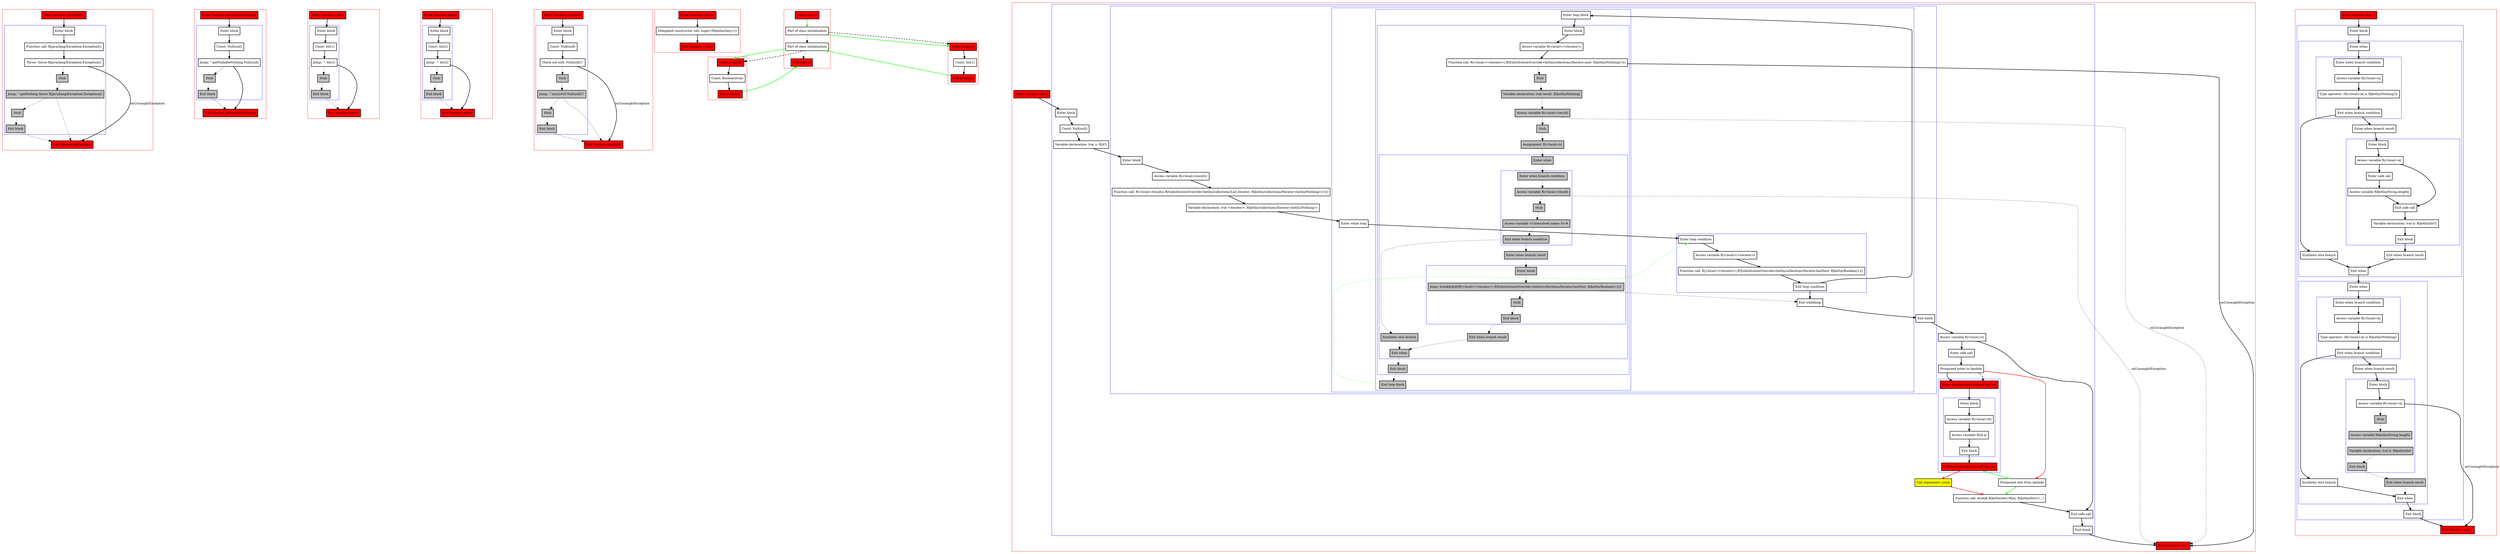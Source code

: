 digraph smartcastToNothing_kt {
    graph [nodesep=3]
    node [shape=box penwidth=2]
    edge [penwidth=2]

    subgraph cluster_0 {
        color=red
        0 [label="Enter function getNothing" style="filled" fillcolor=red];
        subgraph cluster_1 {
            color=blue
            1 [label="Enter block"];
            2 [label="Function call: R|java/lang/Exception.Exception|()"];
            3 [label="Throw: throw R|java/lang/Exception.Exception|()"];
            4 [label="Stub" style="filled" fillcolor=gray];
            5 [label="Jump: ^getNothing throw R|java/lang/Exception.Exception|()" style="filled" fillcolor=gray];
            6 [label="Stub" style="filled" fillcolor=gray];
            7 [label="Exit block" style="filled" fillcolor=gray];
        }
        8 [label="Exit function getNothing" style="filled" fillcolor=red];
    }
    0 -> {1};
    1 -> {2};
    2 -> {3};
    3 -> {8}    [label=onUncaughtException];
    3 -> {4} [style=dotted];
    4 -> {5} [style=dotted];
    5 -> {8 6} [style=dotted];
    6 -> {7} [style=dotted];
    7 -> {8} [style=dotted];

    subgraph cluster_2 {
        color=red
        9 [label="Enter function getNullableNothing" style="filled" fillcolor=red];
        subgraph cluster_3 {
            color=blue
            10 [label="Enter block"];
            11 [label="Const: Null(null)"];
            12 [label="Jump: ^getNullableNothing Null(null)"];
            13 [label="Stub" style="filled" fillcolor=gray];
            14 [label="Exit block" style="filled" fillcolor=gray];
        }
        15 [label="Exit function getNullableNothing" style="filled" fillcolor=red];
    }
    9 -> {10};
    10 -> {11};
    11 -> {12};
    12 -> {15};
    12 -> {13} [style=dotted];
    13 -> {14} [style=dotted];
    14 -> {15} [style=dotted];

    subgraph cluster_4 {
        color=red
        16 [label="Enter function getter" style="filled" fillcolor=red];
        subgraph cluster_5 {
            color=blue
            17 [label="Enter block"];
            18 [label="Const: Int(1)"];
            19 [label="Jump: ^ Int(1)"];
            20 [label="Stub" style="filled" fillcolor=gray];
            21 [label="Exit block" style="filled" fillcolor=gray];
        }
        22 [label="Exit function getter" style="filled" fillcolor=red];
    }
    16 -> {17};
    17 -> {18};
    18 -> {19};
    19 -> {22};
    19 -> {20} [style=dotted];
    20 -> {21} [style=dotted];
    21 -> {22} [style=dotted];

    subgraph cluster_6 {
        color=red
        23 [label="Enter function getter" style="filled" fillcolor=red];
        subgraph cluster_7 {
            color=blue
            24 [label="Enter block"];
            25 [label="Const: Int(2)"];
            26 [label="Jump: ^ Int(2)"];
            27 [label="Stub" style="filled" fillcolor=gray];
            28 [label="Exit block" style="filled" fillcolor=gray];
        }
        29 [label="Exit function getter" style="filled" fillcolor=red];
    }
    23 -> {24};
    24 -> {25};
    25 -> {26};
    26 -> {29};
    26 -> {27} [style=dotted];
    27 -> {28} [style=dotted];
    28 -> {29} [style=dotted];

    subgraph cluster_8 {
        color=red
        30 [label="Enter function myListOf" style="filled" fillcolor=red];
        subgraph cluster_9 {
            color=blue
            31 [label="Enter block"];
            32 [label="Const: Null(null)"];
            33 [label="Check not null: Null(null)!!"];
            34 [label="Stub" style="filled" fillcolor=gray];
            35 [label="Jump: ^myListOf Null(null)!!" style="filled" fillcolor=gray];
            36 [label="Stub" style="filled" fillcolor=gray];
            37 [label="Exit block" style="filled" fillcolor=gray];
        }
        38 [label="Exit function myListOf" style="filled" fillcolor=red];
    }
    30 -> {31};
    31 -> {32};
    32 -> {33};
    33 -> {38}    [label=onUncaughtException];
    33 -> {34} [style=dotted];
    34 -> {35} [style=dotted];
    35 -> {38 36} [style=dotted];
    36 -> {37} [style=dotted];
    37 -> {38} [style=dotted];

    subgraph cluster_10 {
        color=red
        39 [label="Enter function <init>" style="filled" fillcolor=red];
        40 [label="Delegated constructor call: super<R|kotlin/Any|>()"];
        41 [label="Exit function <init>" style="filled" fillcolor=red];
    }
    39 -> {40};
    40 -> {41};

    subgraph cluster_11 {
        color=red
        42 [label="Enter property" style="filled" fillcolor=red];
        43 [label="Const: Int(1)"];
        44 [label="Exit property" style="filled" fillcolor=red];
    }
    42 -> {43};
    43 -> {44};
    44 -> {50} [color=green];

    subgraph cluster_12 {
        color=red
        45 [label="Enter property" style="filled" fillcolor=red];
        46 [label="Const: Boolean(true)"];
        47 [label="Exit property" style="filled" fillcolor=red];
    }
    45 -> {46};
    46 -> {47};
    47 -> {51} [color=green];

    subgraph cluster_13 {
        color=red
        48 [label="Enter class A" style="filled" fillcolor=red];
        49 [label="Part of class initialization"];
        50 [label="Part of class initialization"];
        51 [label="Exit class A" style="filled" fillcolor=red];
    }
    48 -> {49} [color=green];
    49 -> {50} [style=dotted];
    49 -> {42} [color=green];
    49 -> {42} [style=dashed];
    50 -> {51} [style=dotted];
    50 -> {45} [color=green];
    50 -> {45} [style=dashed];

    subgraph cluster_14 {
        color=red
        52 [label="Enter function test_0" style="filled" fillcolor=red];
        subgraph cluster_15 {
            color=blue
            53 [label="Enter block"];
            54 [label="Const: Null(null)"];
            55 [label="Variable declaration: lvar s: R|A?|"];
            subgraph cluster_16 {
                color=blue
                56 [label="Enter block"];
                57 [label="Access variable R|<local>/results|"];
                58 [label="Function call: R|<local>/results|.R|SubstitutionOverride<kotlin/collections/List.iterator: R|kotlin/collections/Iterator<kotlin/Nothing>|>|()"];
                59 [label="Variable declaration: lval <iterator>: R|kotlin/collections/Iterator<kotlin/Nothing>|"];
                subgraph cluster_17 {
                    color=blue
                    60 [label="Enter while loop"];
                    subgraph cluster_18 {
                        color=blue
                        61 [label="Enter loop condition"];
                        62 [label="Access variable R|<local>/<iterator>|"];
                        63 [label="Function call: R|<local>/<iterator>|.R|SubstitutionOverride<kotlin/collections/Iterator.hasNext: R|kotlin/Boolean|>|()"];
                        64 [label="Exit loop condition"];
                    }
                    subgraph cluster_19 {
                        color=blue
                        65 [label="Enter loop block"];
                        subgraph cluster_20 {
                            color=blue
                            66 [label="Enter block"];
                            67 [label="Access variable R|<local>/<iterator>|"];
                            68 [label="Function call: R|<local>/<iterator>|.R|SubstitutionOverride<kotlin/collections/Iterator.next: R|kotlin/Nothing|>|()"];
                            69 [label="Stub" style="filled" fillcolor=gray];
                            70 [label="Variable declaration: lval result: R|kotlin/Nothing|" style="filled" fillcolor=gray];
                            71 [label="Access variable R|<local>/result|" style="filled" fillcolor=gray];
                            72 [label="Stub" style="filled" fillcolor=gray];
                            73 [label="Assignment: R|<local>/s|" style="filled" fillcolor=gray];
                            subgraph cluster_21 {
                                color=blue
                                74 [label="Enter when" style="filled" fillcolor=gray];
                                subgraph cluster_22 {
                                    color=blue
                                    75 [label="Enter when branch condition " style="filled" fillcolor=gray];
                                    76 [label="Access variable R|<local>/result|" style="filled" fillcolor=gray];
                                    77 [label="Stub" style="filled" fillcolor=gray];
                                    78 [label="Access variable <Unresolved name: b>#" style="filled" fillcolor=gray];
                                    79 [label="Exit when branch condition" style="filled" fillcolor=gray];
                                }
                                80 [label="Synthetic else branch" style="filled" fillcolor=gray];
                                81 [label="Enter when branch result" style="filled" fillcolor=gray];
                                subgraph cluster_23 {
                                    color=blue
                                    82 [label="Enter block" style="filled" fillcolor=gray];
                                    83 [label="Jump: break@@@[R|<local>/<iterator>|.R|SubstitutionOverride<kotlin/collections/Iterator.hasNext: R|kotlin/Boolean|>|()] " style="filled" fillcolor=gray];
                                    84 [label="Stub" style="filled" fillcolor=gray];
                                    85 [label="Exit block" style="filled" fillcolor=gray];
                                }
                                86 [label="Exit when branch result" style="filled" fillcolor=gray];
                                87 [label="Exit when" style="filled" fillcolor=gray];
                            }
                            88 [label="Exit block" style="filled" fillcolor=gray];
                        }
                        89 [label="Exit loop block" style="filled" fillcolor=gray];
                    }
                    90 [label="Exit whileloop"];
                }
                91 [label="Exit block"];
            }
            92 [label="Access variable R|<local>/s|"];
            93 [label="Enter safe call"];
            94 [label="Postponed enter to lambda"];
            subgraph cluster_24 {
                color=blue
                101 [label="Enter function anonymousFunction" style="filled" fillcolor=red];
                subgraph cluster_25 {
                    color=blue
                    102 [label="Enter block"];
                    103 [label="Access variable R|<local>/it|"];
                    104 [label="Access variable R|/A.a|"];
                    105 [label="Exit block"];
                }
                106 [label="Exit function anonymousFunction" style="filled" fillcolor=red];
            }
            95 [label="Call arguments union" style="filled" fillcolor=yellow];
            96 [label="Postponed exit from lambda"];
            97 [label="Function call: $subj$.R|kotlin/let|<R|A|, R|kotlin/Int|>(...)"];
            98 [label="Exit safe call"];
            99 [label="Exit block"];
        }
        100 [label="Exit function test_0" style="filled" fillcolor=red];
    }
    52 -> {53};
    53 -> {54};
    54 -> {55};
    55 -> {56};
    56 -> {57};
    57 -> {58};
    58 -> {59};
    59 -> {60};
    60 -> {61};
    61 -> {62};
    62 -> {63};
    63 -> {64};
    64 -> {90 65};
    65 -> {66};
    66 -> {67};
    67 -> {68};
    68 -> {100}    [label=onUncaughtException];
    68 -> {69} [style=dotted];
    69 -> {70} [style=dotted];
    70 -> {71} [style=dotted];
    71 -> {72} [style=dotted];
    71 -> {100} [style=dotted]    [label=onUncaughtException];
    72 -> {73} [style=dotted];
    73 -> {74} [style=dotted];
    74 -> {75} [style=dotted];
    75 -> {76} [style=dotted];
    76 -> {77} [style=dotted];
    76 -> {100} [style=dotted]    [label=onUncaughtException];
    77 -> {78} [style=dotted];
    78 -> {79} [style=dotted];
    79 -> {81 80} [style=dotted];
    80 -> {87} [style=dotted];
    81 -> {82} [style=dotted];
    82 -> {83} [style=dotted];
    83 -> {90 84} [style=dotted];
    84 -> {85} [style=dotted];
    85 -> {86} [style=dotted];
    86 -> {87} [style=dotted];
    87 -> {88} [style=dotted];
    88 -> {89} [style=dotted];
    89 -> {61} [color=green style=dotted];
    90 -> {91};
    91 -> {92};
    92 -> {93 98};
    93 -> {94};
    94 -> {101};
    94 -> {96} [color=red];
    94 -> {101} [style=dashed];
    95 -> {97} [color=red];
    96 -> {97} [color=green];
    97 -> {98};
    98 -> {99};
    99 -> {100};
    101 -> {102};
    102 -> {103};
    103 -> {104};
    104 -> {105};
    105 -> {106};
    106 -> {95} [color=red];
    106 -> {96} [color=green];

    subgraph cluster_26 {
        color=red
        107 [label="Enter function test_1" style="filled" fillcolor=red];
        subgraph cluster_27 {
            color=blue
            108 [label="Enter block"];
            subgraph cluster_28 {
                color=blue
                109 [label="Enter when"];
                subgraph cluster_29 {
                    color=blue
                    110 [label="Enter when branch condition "];
                    111 [label="Access variable R|<local>/a|"];
                    112 [label="Type operator: (R|<local>/a| is R|kotlin/Nothing?|)"];
                    113 [label="Exit when branch condition"];
                }
                114 [label="Synthetic else branch"];
                115 [label="Enter when branch result"];
                subgraph cluster_30 {
                    color=blue
                    116 [label="Enter block"];
                    117 [label="Access variable R|<local>/a|"];
                    118 [label="Enter safe call"];
                    119 [label="Access variable R|kotlin/String.length|"];
                    120 [label="Exit safe call"];
                    121 [label="Variable declaration: lval b: R|kotlin/Int?|"];
                    122 [label="Exit block"];
                }
                123 [label="Exit when branch result"];
                124 [label="Exit when"];
            }
            subgraph cluster_31 {
                color=blue
                125 [label="Enter when"];
                subgraph cluster_32 {
                    color=blue
                    126 [label="Enter when branch condition "];
                    127 [label="Access variable R|<local>/a|"];
                    128 [label="Type operator: (R|<local>/a| is R|kotlin/Nothing|)"];
                    129 [label="Exit when branch condition"];
                }
                130 [label="Synthetic else branch"];
                131 [label="Enter when branch result"];
                subgraph cluster_33 {
                    color=blue
                    132 [label="Enter block"];
                    133 [label="Access variable R|<local>/a|"];
                    134 [label="Stub" style="filled" fillcolor=gray];
                    135 [label="Access variable R|kotlin/String.length|" style="filled" fillcolor=gray];
                    136 [label="Variable declaration: lval b: R|kotlin/Int|" style="filled" fillcolor=gray];
                    137 [label="Exit block" style="filled" fillcolor=gray];
                }
                138 [label="Exit when branch result" style="filled" fillcolor=gray];
                139 [label="Exit when"];
            }
            140 [label="Exit block"];
        }
        141 [label="Exit function test_1" style="filled" fillcolor=red];
    }
    107 -> {108};
    108 -> {109};
    109 -> {110};
    110 -> {111};
    111 -> {112};
    112 -> {113};
    113 -> {115 114};
    114 -> {124};
    115 -> {116};
    116 -> {117};
    117 -> {118 120};
    118 -> {119};
    119 -> {120};
    120 -> {121};
    121 -> {122};
    122 -> {123};
    123 -> {124};
    124 -> {125};
    125 -> {126};
    126 -> {127};
    127 -> {128};
    128 -> {129};
    129 -> {131 130};
    130 -> {139};
    131 -> {132};
    132 -> {133};
    133 -> {141}    [label=onUncaughtException];
    133 -> {134} [style=dotted];
    134 -> {135} [style=dotted];
    135 -> {136} [style=dotted];
    136 -> {137} [style=dotted];
    137 -> {138} [style=dotted];
    138 -> {139} [style=dotted];
    139 -> {140};
    140 -> {141};

}
